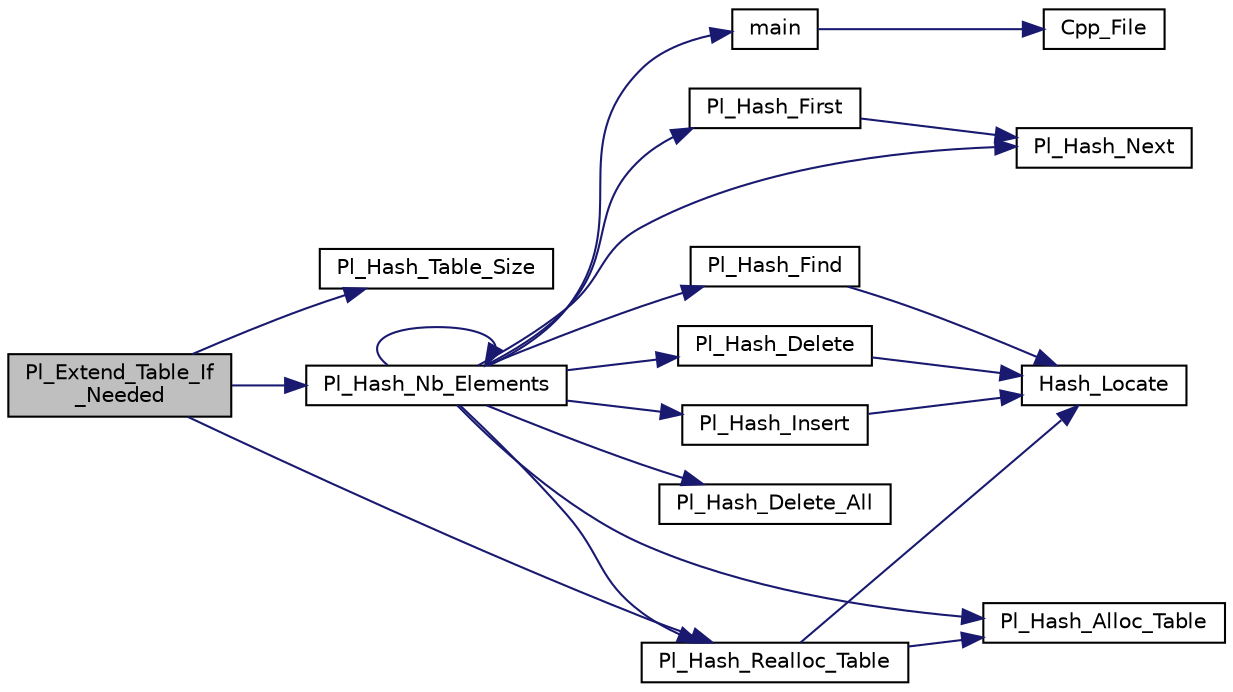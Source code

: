 digraph "Pl_Extend_Table_If_Needed"
{
  edge [fontname="Helvetica",fontsize="10",labelfontname="Helvetica",labelfontsize="10"];
  node [fontname="Helvetica",fontsize="10",shape=record];
  rankdir="LR";
  Node1 [label="Pl_Extend_Table_If\l_Needed",height=0.2,width=0.4,color="black", fillcolor="grey75", style="filled", fontcolor="black"];
  Node1 -> Node2 [color="midnightblue",fontsize="10",style="solid"];
  Node2 [label="Pl_Hash_Table_Size",height=0.2,width=0.4,color="black", fillcolor="white", style="filled",URL="$hash_8c.html#a45b42ea1dd409db6c47fcffdfd91f7dd"];
  Node1 -> Node3 [color="midnightblue",fontsize="10",style="solid"];
  Node3 [label="Pl_Hash_Nb_Elements",height=0.2,width=0.4,color="black", fillcolor="white", style="filled",URL="$hash_8c.html#a8c963a8a2962687a4f80a908981d3b9a"];
  Node3 -> Node4 [color="midnightblue",fontsize="10",style="solid"];
  Node4 [label="main",height=0.2,width=0.4,color="black", fillcolor="white", style="filled",URL="$cpp__headers_8c.html#a0ddf1224851353fc92bfbff6f499fa97"];
  Node4 -> Node5 [color="midnightblue",fontsize="10",style="solid"];
  Node5 [label="Cpp_File",height=0.2,width=0.4,color="black", fillcolor="white", style="filled",URL="$cpp__headers_8c.html#af90754321baabe30d5f9a37c509ba2c7"];
  Node3 -> Node6 [color="midnightblue",fontsize="10",style="solid"];
  Node6 [label="Pl_Hash_Alloc_Table",height=0.2,width=0.4,color="black", fillcolor="white", style="filled",URL="$hash_8c.html#aa2aa8948c25312cf1e00f3481ee782ee"];
  Node3 -> Node7 [color="midnightblue",fontsize="10",style="solid"];
  Node7 [label="Pl_Hash_Insert",height=0.2,width=0.4,color="black", fillcolor="white", style="filled",URL="$hash_8c.html#a4bd4cb026be9bb68e99fb14a6af20962"];
  Node7 -> Node8 [color="midnightblue",fontsize="10",style="solid"];
  Node8 [label="Hash_Locate",height=0.2,width=0.4,color="black", fillcolor="white", style="filled",URL="$hash_8c.html#a12948099c13cb849ed3575849492ac33"];
  Node3 -> Node9 [color="midnightblue",fontsize="10",style="solid"];
  Node9 [label="Pl_Hash_Find",height=0.2,width=0.4,color="black", fillcolor="white", style="filled",URL="$hash_8c.html#aec674b585bde3301a8a850dd742cc243"];
  Node9 -> Node8 [color="midnightblue",fontsize="10",style="solid"];
  Node3 -> Node10 [color="midnightblue",fontsize="10",style="solid"];
  Node10 [label="Pl_Hash_Delete",height=0.2,width=0.4,color="black", fillcolor="white", style="filled",URL="$hash_8c.html#aba073a491f0937450a3681a01f6d07a7"];
  Node10 -> Node8 [color="midnightblue",fontsize="10",style="solid"];
  Node3 -> Node11 [color="midnightblue",fontsize="10",style="solid"];
  Node11 [label="Pl_Hash_Delete_All",height=0.2,width=0.4,color="black", fillcolor="white", style="filled",URL="$hash_8c.html#adfc76689371b526e677e1209382df2c9"];
  Node3 -> Node12 [color="midnightblue",fontsize="10",style="solid"];
  Node12 [label="Pl_Hash_First",height=0.2,width=0.4,color="black", fillcolor="white", style="filled",URL="$hash_8c.html#a46cf8c018eb50003019707368304f1af"];
  Node12 -> Node13 [color="midnightblue",fontsize="10",style="solid"];
  Node13 [label="Pl_Hash_Next",height=0.2,width=0.4,color="black", fillcolor="white", style="filled",URL="$hash_8c.html#adeeceb6b4217091511912cadfb332a06"];
  Node3 -> Node13 [color="midnightblue",fontsize="10",style="solid"];
  Node3 -> Node3 [color="midnightblue",fontsize="10",style="solid"];
  Node3 -> Node14 [color="midnightblue",fontsize="10",style="solid"];
  Node14 [label="Pl_Hash_Realloc_Table",height=0.2,width=0.4,color="black", fillcolor="white", style="filled",URL="$hash_8c.html#a086befd3e5d6b35e1b44bfec753f78c9"];
  Node14 -> Node6 [color="midnightblue",fontsize="10",style="solid"];
  Node14 -> Node8 [color="midnightblue",fontsize="10",style="solid"];
  Node1 -> Node14 [color="midnightblue",fontsize="10",style="solid"];
}

